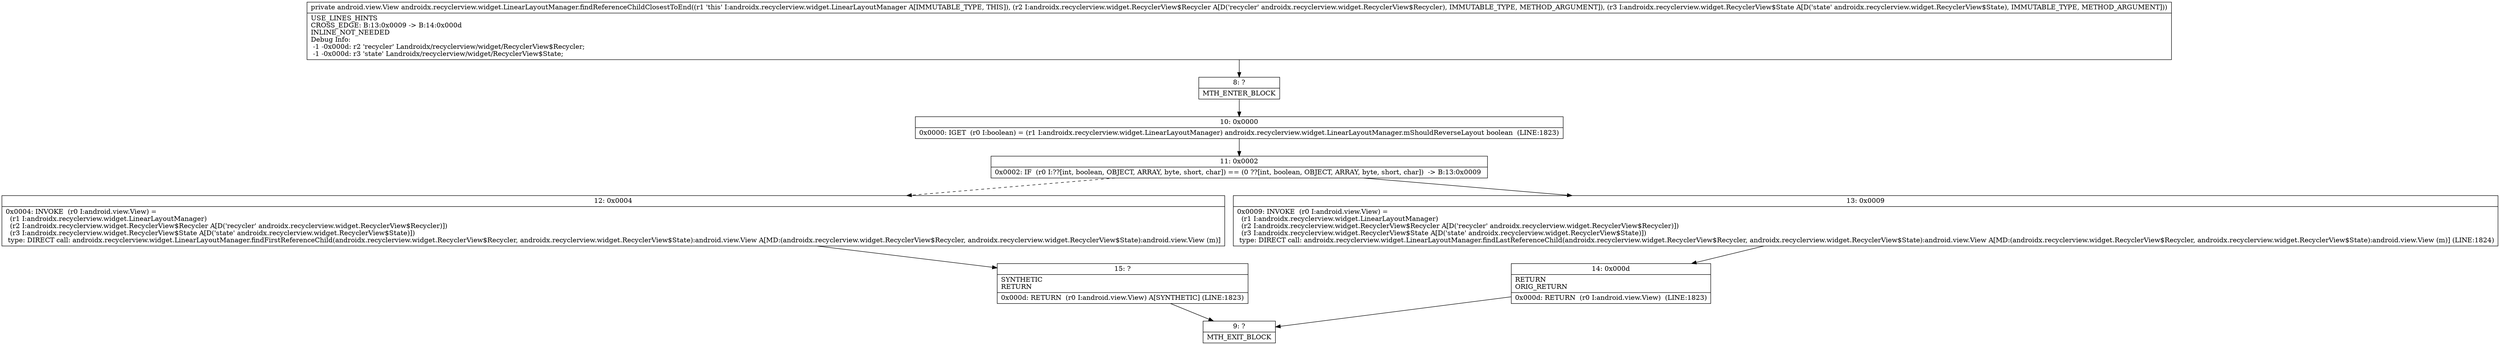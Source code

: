 digraph "CFG forandroidx.recyclerview.widget.LinearLayoutManager.findReferenceChildClosestToEnd(Landroidx\/recyclerview\/widget\/RecyclerView$Recycler;Landroidx\/recyclerview\/widget\/RecyclerView$State;)Landroid\/view\/View;" {
Node_8 [shape=record,label="{8\:\ ?|MTH_ENTER_BLOCK\l}"];
Node_10 [shape=record,label="{10\:\ 0x0000|0x0000: IGET  (r0 I:boolean) = (r1 I:androidx.recyclerview.widget.LinearLayoutManager) androidx.recyclerview.widget.LinearLayoutManager.mShouldReverseLayout boolean  (LINE:1823)\l}"];
Node_11 [shape=record,label="{11\:\ 0x0002|0x0002: IF  (r0 I:??[int, boolean, OBJECT, ARRAY, byte, short, char]) == (0 ??[int, boolean, OBJECT, ARRAY, byte, short, char])  \-\> B:13:0x0009 \l}"];
Node_12 [shape=record,label="{12\:\ 0x0004|0x0004: INVOKE  (r0 I:android.view.View) = \l  (r1 I:androidx.recyclerview.widget.LinearLayoutManager)\l  (r2 I:androidx.recyclerview.widget.RecyclerView$Recycler A[D('recycler' androidx.recyclerview.widget.RecyclerView$Recycler)])\l  (r3 I:androidx.recyclerview.widget.RecyclerView$State A[D('state' androidx.recyclerview.widget.RecyclerView$State)])\l type: DIRECT call: androidx.recyclerview.widget.LinearLayoutManager.findFirstReferenceChild(androidx.recyclerview.widget.RecyclerView$Recycler, androidx.recyclerview.widget.RecyclerView$State):android.view.View A[MD:(androidx.recyclerview.widget.RecyclerView$Recycler, androidx.recyclerview.widget.RecyclerView$State):android.view.View (m)]\l}"];
Node_15 [shape=record,label="{15\:\ ?|SYNTHETIC\lRETURN\l|0x000d: RETURN  (r0 I:android.view.View) A[SYNTHETIC] (LINE:1823)\l}"];
Node_9 [shape=record,label="{9\:\ ?|MTH_EXIT_BLOCK\l}"];
Node_13 [shape=record,label="{13\:\ 0x0009|0x0009: INVOKE  (r0 I:android.view.View) = \l  (r1 I:androidx.recyclerview.widget.LinearLayoutManager)\l  (r2 I:androidx.recyclerview.widget.RecyclerView$Recycler A[D('recycler' androidx.recyclerview.widget.RecyclerView$Recycler)])\l  (r3 I:androidx.recyclerview.widget.RecyclerView$State A[D('state' androidx.recyclerview.widget.RecyclerView$State)])\l type: DIRECT call: androidx.recyclerview.widget.LinearLayoutManager.findLastReferenceChild(androidx.recyclerview.widget.RecyclerView$Recycler, androidx.recyclerview.widget.RecyclerView$State):android.view.View A[MD:(androidx.recyclerview.widget.RecyclerView$Recycler, androidx.recyclerview.widget.RecyclerView$State):android.view.View (m)] (LINE:1824)\l}"];
Node_14 [shape=record,label="{14\:\ 0x000d|RETURN\lORIG_RETURN\l|0x000d: RETURN  (r0 I:android.view.View)  (LINE:1823)\l}"];
MethodNode[shape=record,label="{private android.view.View androidx.recyclerview.widget.LinearLayoutManager.findReferenceChildClosestToEnd((r1 'this' I:androidx.recyclerview.widget.LinearLayoutManager A[IMMUTABLE_TYPE, THIS]), (r2 I:androidx.recyclerview.widget.RecyclerView$Recycler A[D('recycler' androidx.recyclerview.widget.RecyclerView$Recycler), IMMUTABLE_TYPE, METHOD_ARGUMENT]), (r3 I:androidx.recyclerview.widget.RecyclerView$State A[D('state' androidx.recyclerview.widget.RecyclerView$State), IMMUTABLE_TYPE, METHOD_ARGUMENT]))  | USE_LINES_HINTS\lCROSS_EDGE: B:13:0x0009 \-\> B:14:0x000d\lINLINE_NOT_NEEDED\lDebug Info:\l  \-1 \-0x000d: r2 'recycler' Landroidx\/recyclerview\/widget\/RecyclerView$Recycler;\l  \-1 \-0x000d: r3 'state' Landroidx\/recyclerview\/widget\/RecyclerView$State;\l}"];
MethodNode -> Node_8;Node_8 -> Node_10;
Node_10 -> Node_11;
Node_11 -> Node_12[style=dashed];
Node_11 -> Node_13;
Node_12 -> Node_15;
Node_15 -> Node_9;
Node_13 -> Node_14;
Node_14 -> Node_9;
}

